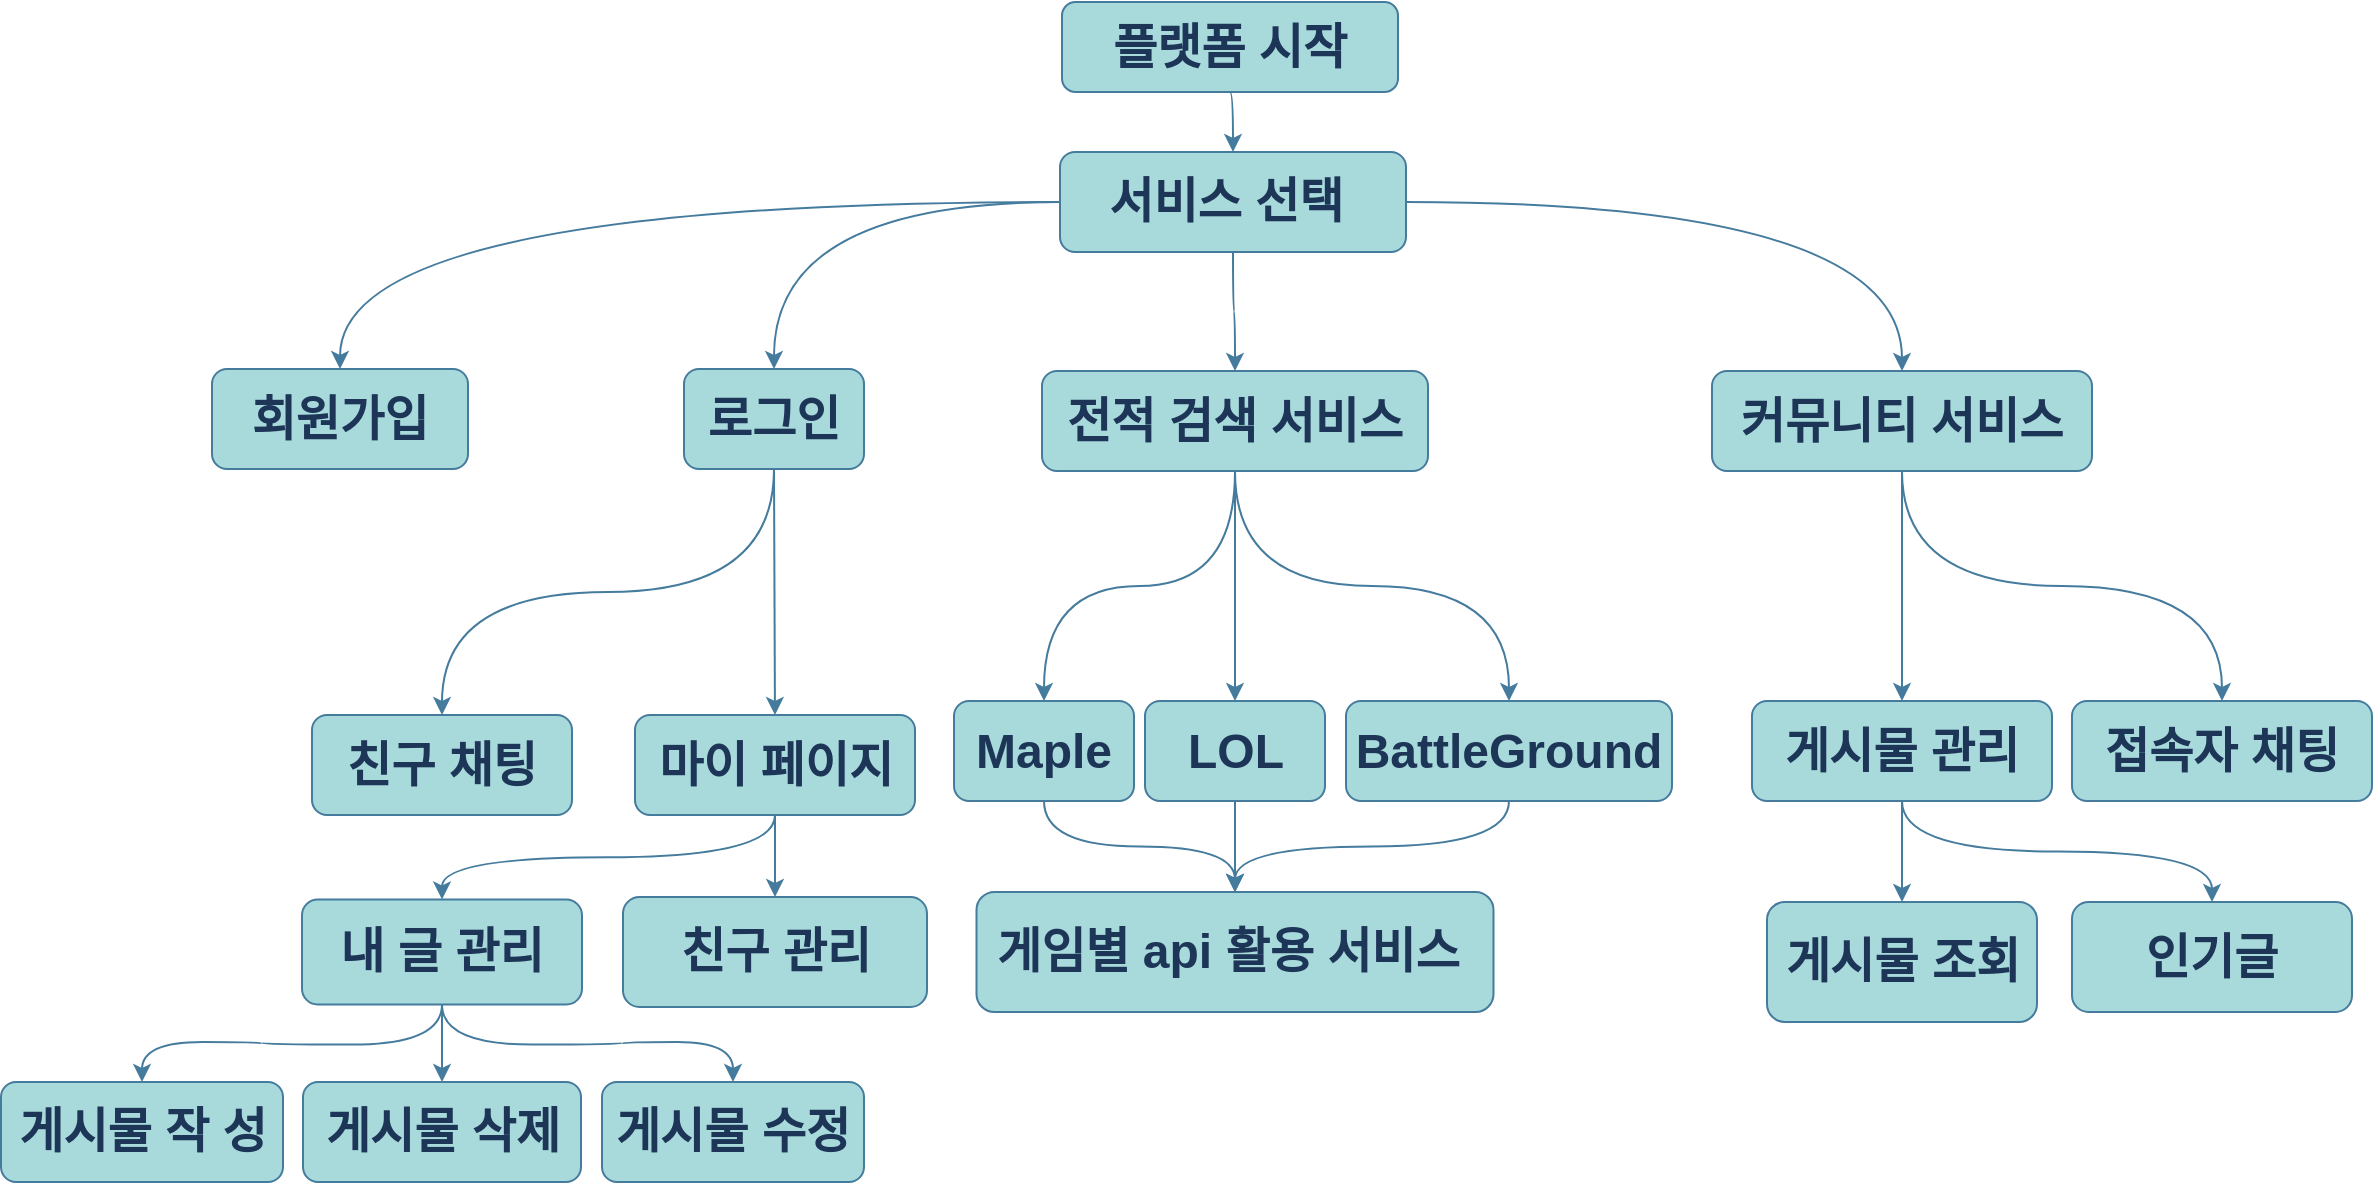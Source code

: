 <mxfile version="14.8.4" type="github">
  <diagram name="Page-1" id="2c0d36ab-eaac-3732-788b-9136903baeff">
    <mxGraphModel dx="1832" dy="1492" grid="0" gridSize="10" guides="0" tooltips="1" connect="1" arrows="1" fold="1" page="1" pageScale="1.5" pageWidth="1169" pageHeight="827" background="#FFFFFF" math="0" shadow="0">
      <root>
        <mxCell id="0" />
        <mxCell id="1" parent="0" />
        <mxCell id="4LDgfZjawk7CEWpmi5JP-204" style="edgeStyle=orthogonalEdgeStyle;orthogonalLoop=1;jettySize=auto;html=1;exitX=0.5;exitY=1;exitDx=0;exitDy=0;entryX=0.5;entryY=0;entryDx=0;entryDy=0;strokeColor=#457B9D;fontColor=#1D3557;labelBackgroundColor=#F1FAEE;curved=1;" parent="1" source="4LDgfZjawk7CEWpmi5JP-123" target="4LDgfZjawk7CEWpmi5JP-130" edge="1">
          <mxGeometry relative="1" as="geometry" />
        </mxCell>
        <mxCell id="4LDgfZjawk7CEWpmi5JP-123" value="&lt;font style=&quot;font-size: 24px&quot;&gt;&lt;b&gt;플랫폼 시작&lt;/b&gt;&lt;/font&gt;" style="whiteSpace=wrap;html=1;fillColor=#A8DADC;strokeColor=#457B9D;fontColor=#1D3557;rounded=1;" parent="1" vertex="1">
          <mxGeometry x="795" y="370" width="168" height="45" as="geometry" />
        </mxCell>
        <mxCell id="4LDgfZjawk7CEWpmi5JP-245" style="edgeStyle=orthogonalEdgeStyle;curved=1;rounded=1;orthogonalLoop=1;jettySize=auto;html=1;exitX=0.5;exitY=1;exitDx=0;exitDy=0;entryX=0.5;entryY=0;entryDx=0;entryDy=0;fontColor=#1D3557;strokeColor=#457B9D;fillColor=#A8DADC;" parent="1" source="4LDgfZjawk7CEWpmi5JP-129" target="4LDgfZjawk7CEWpmi5JP-131" edge="1">
          <mxGeometry relative="1" as="geometry" />
        </mxCell>
        <mxCell id="4LDgfZjawk7CEWpmi5JP-246" style="edgeStyle=orthogonalEdgeStyle;curved=1;rounded=1;orthogonalLoop=1;jettySize=auto;html=1;exitX=0.5;exitY=1;exitDx=0;exitDy=0;entryX=0.5;entryY=0;entryDx=0;entryDy=0;fontColor=#1D3557;strokeColor=#457B9D;fillColor=#A8DADC;" parent="1" source="4LDgfZjawk7CEWpmi5JP-129" target="4LDgfZjawk7CEWpmi5JP-138" edge="1">
          <mxGeometry relative="1" as="geometry" />
        </mxCell>
        <mxCell id="4LDgfZjawk7CEWpmi5JP-129" value="&lt;font style=&quot;font-size: 24px&quot;&gt;&lt;b&gt;로그인&lt;/b&gt;&lt;/font&gt;" style="whiteSpace=wrap;html=1;fillColor=#A8DADC;strokeColor=#457B9D;fontColor=#1D3557;rounded=1;" parent="1" vertex="1">
          <mxGeometry x="606" y="553.5" width="90" height="50" as="geometry" />
        </mxCell>
        <mxCell id="4LDgfZjawk7CEWpmi5JP-203" style="edgeStyle=orthogonalEdgeStyle;orthogonalLoop=1;jettySize=auto;html=1;exitX=0.5;exitY=1;exitDx=0;exitDy=0;entryX=0.5;entryY=0;entryDx=0;entryDy=0;strokeColor=#457B9D;fontColor=#1D3557;labelBackgroundColor=#F1FAEE;curved=1;" parent="1" source="4LDgfZjawk7CEWpmi5JP-130" target="4LDgfZjawk7CEWpmi5JP-153" edge="1">
          <mxGeometry relative="1" as="geometry" />
        </mxCell>
        <mxCell id="4LDgfZjawk7CEWpmi5JP-222" style="edgeStyle=orthogonalEdgeStyle;orthogonalLoop=1;jettySize=auto;html=1;exitX=0;exitY=0.5;exitDx=0;exitDy=0;entryX=0.5;entryY=0;entryDx=0;entryDy=0;strokeColor=#457B9D;fontColor=#1D3557;labelBackgroundColor=#F1FAEE;curved=1;" parent="1" source="4LDgfZjawk7CEWpmi5JP-130" target="4LDgfZjawk7CEWpmi5JP-129" edge="1">
          <mxGeometry relative="1" as="geometry" />
        </mxCell>
        <mxCell id="4LDgfZjawk7CEWpmi5JP-223" style="edgeStyle=orthogonalEdgeStyle;orthogonalLoop=1;jettySize=auto;html=1;exitX=0;exitY=0.5;exitDx=0;exitDy=0;entryX=0.5;entryY=0;entryDx=0;entryDy=0;strokeColor=#457B9D;fontColor=#1D3557;labelBackgroundColor=#F1FAEE;curved=1;" parent="1" source="4LDgfZjawk7CEWpmi5JP-130" target="4LDgfZjawk7CEWpmi5JP-217" edge="1">
          <mxGeometry relative="1" as="geometry" />
        </mxCell>
        <mxCell id="4LDgfZjawk7CEWpmi5JP-224" style="edgeStyle=orthogonalEdgeStyle;orthogonalLoop=1;jettySize=auto;html=1;exitX=1;exitY=0.5;exitDx=0;exitDy=0;entryX=0.5;entryY=0;entryDx=0;entryDy=0;strokeColor=#457B9D;fontColor=#1D3557;labelBackgroundColor=#F1FAEE;curved=1;" parent="1" source="4LDgfZjawk7CEWpmi5JP-130" target="4LDgfZjawk7CEWpmi5JP-152" edge="1">
          <mxGeometry relative="1" as="geometry" />
        </mxCell>
        <mxCell id="4LDgfZjawk7CEWpmi5JP-130" value="&lt;b&gt;&lt;font style=&quot;font-size: 24px&quot;&gt;서비스 선택&amp;nbsp;&lt;/font&gt;&lt;/b&gt;" style="whiteSpace=wrap;html=1;fillColor=#A8DADC;strokeColor=#457B9D;fontColor=#1D3557;rounded=1;" parent="1" vertex="1">
          <mxGeometry x="794" y="445" width="173" height="50" as="geometry" />
        </mxCell>
        <mxCell id="4LDgfZjawk7CEWpmi5JP-142" style="edgeStyle=orthogonalEdgeStyle;orthogonalLoop=1;jettySize=auto;html=1;exitX=0.5;exitY=1;exitDx=0;exitDy=0;entryX=0.5;entryY=0;entryDx=0;entryDy=0;strokeColor=#457B9D;fontColor=#1D3557;labelBackgroundColor=#F1FAEE;curved=1;" parent="1" source="4LDgfZjawk7CEWpmi5JP-131" target="4LDgfZjawk7CEWpmi5JP-135" edge="1">
          <mxGeometry relative="1" as="geometry" />
        </mxCell>
        <mxCell id="4LDgfZjawk7CEWpmi5JP-196" style="edgeStyle=orthogonalEdgeStyle;orthogonalLoop=1;jettySize=auto;html=1;exitX=0.5;exitY=1;exitDx=0;exitDy=0;strokeColor=#457B9D;fontColor=#1D3557;labelBackgroundColor=#F1FAEE;curved=1;" parent="1" source="4LDgfZjawk7CEWpmi5JP-131" target="4LDgfZjawk7CEWpmi5JP-145" edge="1">
          <mxGeometry relative="1" as="geometry" />
        </mxCell>
        <mxCell id="4LDgfZjawk7CEWpmi5JP-131" value="&lt;font style=&quot;font-size: 24px&quot;&gt;&lt;b&gt;마이 페이지&lt;/b&gt;&lt;/font&gt;" style="whiteSpace=wrap;html=1;fillColor=#A8DADC;strokeColor=#457B9D;fontColor=#1D3557;rounded=1;" parent="1" vertex="1">
          <mxGeometry x="581.5" y="726.5" width="140" height="50" as="geometry" />
        </mxCell>
        <mxCell id="4LDgfZjawk7CEWpmi5JP-135" value="&lt;b&gt;&lt;font style=&quot;font-size: 24px&quot;&gt;친구 관리&lt;/font&gt;&lt;/b&gt;" style="whiteSpace=wrap;html=1;fillColor=#A8DADC;strokeColor=#457B9D;fontColor=#1D3557;rounded=1;" parent="1" vertex="1">
          <mxGeometry x="575.5" y="817.5" width="152" height="55" as="geometry" />
        </mxCell>
        <mxCell id="4LDgfZjawk7CEWpmi5JP-138" value="&lt;b&gt;&lt;font style=&quot;font-size: 24px&quot;&gt;친구 채팅&lt;/font&gt;&lt;/b&gt;" style="whiteSpace=wrap;html=1;fillColor=#A8DADC;strokeColor=#457B9D;fontColor=#1D3557;rounded=1;" parent="1" vertex="1">
          <mxGeometry x="420" y="726.5" width="130" height="50" as="geometry" />
        </mxCell>
        <mxCell id="4LDgfZjawk7CEWpmi5JP-227" style="edgeStyle=orthogonalEdgeStyle;orthogonalLoop=1;jettySize=auto;html=1;exitX=0.5;exitY=1;exitDx=0;exitDy=0;entryX=0.5;entryY=0;entryDx=0;entryDy=0;strokeColor=#457B9D;fontColor=#1D3557;labelBackgroundColor=#F1FAEE;curved=1;" parent="1" source="4LDgfZjawk7CEWpmi5JP-145" target="4LDgfZjawk7CEWpmi5JP-179" edge="1">
          <mxGeometry relative="1" as="geometry" />
        </mxCell>
        <mxCell id="4LDgfZjawk7CEWpmi5JP-228" style="edgeStyle=orthogonalEdgeStyle;orthogonalLoop=1;jettySize=auto;html=1;exitX=0.5;exitY=1;exitDx=0;exitDy=0;entryX=0.5;entryY=0;entryDx=0;entryDy=0;strokeColor=#457B9D;fontColor=#1D3557;labelBackgroundColor=#F1FAEE;curved=1;" parent="1" source="4LDgfZjawk7CEWpmi5JP-145" target="4LDgfZjawk7CEWpmi5JP-178" edge="1">
          <mxGeometry relative="1" as="geometry" />
        </mxCell>
        <mxCell id="4LDgfZjawk7CEWpmi5JP-229" style="edgeStyle=orthogonalEdgeStyle;orthogonalLoop=1;jettySize=auto;html=1;exitX=0.5;exitY=1;exitDx=0;exitDy=0;entryX=0.5;entryY=0;entryDx=0;entryDy=0;strokeColor=#457B9D;fontColor=#1D3557;labelBackgroundColor=#F1FAEE;curved=1;" parent="1" source="4LDgfZjawk7CEWpmi5JP-145" target="4LDgfZjawk7CEWpmi5JP-180" edge="1">
          <mxGeometry relative="1" as="geometry" />
        </mxCell>
        <mxCell id="4LDgfZjawk7CEWpmi5JP-145" value="&lt;b&gt;&lt;font style=&quot;font-size: 24px&quot;&gt;내 글 관리&lt;/font&gt;&lt;/b&gt;" style="whiteSpace=wrap;html=1;fillColor=#A8DADC;strokeColor=#457B9D;fontColor=#1D3557;rounded=1;" parent="1" vertex="1">
          <mxGeometry x="415" y="818.75" width="140" height="52.5" as="geometry" />
        </mxCell>
        <mxCell id="4LDgfZjawk7CEWpmi5JP-209" style="edgeStyle=orthogonalEdgeStyle;orthogonalLoop=1;jettySize=auto;html=1;exitX=0.5;exitY=1;exitDx=0;exitDy=0;entryX=0.5;entryY=0;entryDx=0;entryDy=0;strokeColor=#457B9D;fontColor=#1D3557;labelBackgroundColor=#F1FAEE;curved=1;" parent="1" source="4LDgfZjawk7CEWpmi5JP-152" target="4LDgfZjawk7CEWpmi5JP-167" edge="1">
          <mxGeometry relative="1" as="geometry" />
        </mxCell>
        <mxCell id="4LDgfZjawk7CEWpmi5JP-240" style="edgeStyle=orthogonalEdgeStyle;orthogonalLoop=1;jettySize=auto;html=1;exitX=0.5;exitY=1;exitDx=0;exitDy=0;entryX=0.5;entryY=0;entryDx=0;entryDy=0;strokeColor=#457B9D;fontColor=#1D3557;labelBackgroundColor=#F1FAEE;curved=1;" parent="1" source="4LDgfZjawk7CEWpmi5JP-152" target="4LDgfZjawk7CEWpmi5JP-239" edge="1">
          <mxGeometry relative="1" as="geometry" />
        </mxCell>
        <mxCell id="4LDgfZjawk7CEWpmi5JP-152" value="&lt;font style=&quot;font-size: 24px&quot;&gt;&lt;b&gt;커뮤니티 서비스&lt;/b&gt;&lt;/font&gt;" style="whiteSpace=wrap;html=1;fillColor=#A8DADC;strokeColor=#457B9D;fontColor=#1D3557;rounded=1;" parent="1" vertex="1">
          <mxGeometry x="1120" y="554.5" width="190" height="50" as="geometry" />
        </mxCell>
        <mxCell id="4LDgfZjawk7CEWpmi5JP-158" style="edgeStyle=orthogonalEdgeStyle;orthogonalLoop=1;jettySize=auto;html=1;exitX=0.5;exitY=1;exitDx=0;exitDy=0;entryX=0.5;entryY=0;entryDx=0;entryDy=0;strokeColor=#457B9D;fontColor=#1D3557;labelBackgroundColor=#F1FAEE;curved=1;" parent="1" source="4LDgfZjawk7CEWpmi5JP-153" target="4LDgfZjawk7CEWpmi5JP-156" edge="1">
          <mxGeometry relative="1" as="geometry" />
        </mxCell>
        <mxCell id="4LDgfZjawk7CEWpmi5JP-191" style="edgeStyle=orthogonalEdgeStyle;orthogonalLoop=1;jettySize=auto;html=1;exitX=0.5;exitY=1;exitDx=0;exitDy=0;entryX=0.5;entryY=0;entryDx=0;entryDy=0;strokeColor=#457B9D;fontColor=#1D3557;labelBackgroundColor=#F1FAEE;curved=1;" parent="1" source="4LDgfZjawk7CEWpmi5JP-153" target="4LDgfZjawk7CEWpmi5JP-154" edge="1">
          <mxGeometry relative="1" as="geometry" />
        </mxCell>
        <mxCell id="4LDgfZjawk7CEWpmi5JP-192" style="edgeStyle=orthogonalEdgeStyle;orthogonalLoop=1;jettySize=auto;html=1;exitX=0.5;exitY=1;exitDx=0;exitDy=0;strokeColor=#457B9D;fontColor=#1D3557;labelBackgroundColor=#F1FAEE;curved=1;" parent="1" source="4LDgfZjawk7CEWpmi5JP-153" target="4LDgfZjawk7CEWpmi5JP-155" edge="1">
          <mxGeometry relative="1" as="geometry" />
        </mxCell>
        <mxCell id="4LDgfZjawk7CEWpmi5JP-153" value="&lt;font style=&quot;font-size: 24px&quot;&gt;&lt;b&gt;전적 검색 서비스&lt;/b&gt;&lt;/font&gt;" style="whiteSpace=wrap;html=1;fillColor=#A8DADC;strokeColor=#457B9D;fontColor=#1D3557;rounded=1;" parent="1" vertex="1">
          <mxGeometry x="785" y="554.5" width="193" height="50" as="geometry" />
        </mxCell>
        <mxCell id="4LDgfZjawk7CEWpmi5JP-249" style="edgeStyle=orthogonalEdgeStyle;curved=1;rounded=1;orthogonalLoop=1;jettySize=auto;html=1;exitX=0.5;exitY=1;exitDx=0;exitDy=0;entryX=0.5;entryY=0;entryDx=0;entryDy=0;fontColor=#1D3557;strokeColor=#457B9D;fillColor=#A8DADC;" parent="1" source="4LDgfZjawk7CEWpmi5JP-154" target="4LDgfZjawk7CEWpmi5JP-241" edge="1">
          <mxGeometry relative="1" as="geometry" />
        </mxCell>
        <mxCell id="4LDgfZjawk7CEWpmi5JP-154" value="&lt;b&gt;&lt;font style=&quot;font-size: 24px&quot;&gt;Maple&lt;/font&gt;&lt;/b&gt;" style="whiteSpace=wrap;html=1;fillColor=#A8DADC;strokeColor=#457B9D;fontColor=#1D3557;rounded=1;" parent="1" vertex="1">
          <mxGeometry x="741" y="719.5" width="90" height="50" as="geometry" />
        </mxCell>
        <mxCell id="4LDgfZjawk7CEWpmi5JP-248" style="edgeStyle=orthogonalEdgeStyle;curved=1;rounded=1;orthogonalLoop=1;jettySize=auto;html=1;exitX=0.5;exitY=1;exitDx=0;exitDy=0;entryX=0.5;entryY=0;entryDx=0;entryDy=0;fontColor=#1D3557;strokeColor=#457B9D;fillColor=#A8DADC;" parent="1" source="4LDgfZjawk7CEWpmi5JP-155" target="4LDgfZjawk7CEWpmi5JP-241" edge="1">
          <mxGeometry relative="1" as="geometry" />
        </mxCell>
        <mxCell id="4LDgfZjawk7CEWpmi5JP-155" value="&lt;b&gt;&lt;font style=&quot;font-size: 24px&quot;&gt;BattleGround&lt;/font&gt;&lt;/b&gt;" style="whiteSpace=wrap;html=1;fillColor=#A8DADC;strokeColor=#457B9D;fontColor=#1D3557;rounded=1;" parent="1" vertex="1">
          <mxGeometry x="937" y="719.5" width="163" height="50" as="geometry" />
        </mxCell>
        <mxCell id="4LDgfZjawk7CEWpmi5JP-247" style="edgeStyle=orthogonalEdgeStyle;curved=1;rounded=1;orthogonalLoop=1;jettySize=auto;html=1;entryX=0.5;entryY=0;entryDx=0;entryDy=0;fontColor=#1D3557;strokeColor=#457B9D;fillColor=#A8DADC;" parent="1" source="4LDgfZjawk7CEWpmi5JP-156" target="4LDgfZjawk7CEWpmi5JP-241" edge="1">
          <mxGeometry relative="1" as="geometry" />
        </mxCell>
        <mxCell id="4LDgfZjawk7CEWpmi5JP-156" value="&lt;b&gt;&lt;font style=&quot;font-size: 24px&quot;&gt;LOL&lt;/font&gt;&lt;/b&gt;" style="whiteSpace=wrap;html=1;fillColor=#A8DADC;strokeColor=#457B9D;fontColor=#1D3557;rounded=1;" parent="1" vertex="1">
          <mxGeometry x="836.5" y="719.5" width="90" height="50" as="geometry" />
        </mxCell>
        <mxCell id="4LDgfZjawk7CEWpmi5JP-166" value="&lt;b&gt;&lt;font style=&quot;font-size: 24px&quot;&gt;인기글&lt;/font&gt;&lt;/b&gt;" style="whiteSpace=wrap;html=1;fillColor=#A8DADC;strokeColor=#457B9D;fontColor=#1D3557;rounded=1;" parent="1" vertex="1">
          <mxGeometry x="1300" y="820" width="140" height="55" as="geometry" />
        </mxCell>
        <mxCell id="4LDgfZjawk7CEWpmi5JP-230" style="edgeStyle=orthogonalEdgeStyle;orthogonalLoop=1;jettySize=auto;html=1;exitX=0.5;exitY=1;exitDx=0;exitDy=0;strokeColor=#457B9D;fontColor=#1D3557;labelBackgroundColor=#F1FAEE;curved=1;" parent="1" source="4LDgfZjawk7CEWpmi5JP-167" target="4LDgfZjawk7CEWpmi5JP-177" edge="1">
          <mxGeometry relative="1" as="geometry" />
        </mxCell>
        <mxCell id="4LDgfZjawk7CEWpmi5JP-231" style="edgeStyle=orthogonalEdgeStyle;orthogonalLoop=1;jettySize=auto;html=1;exitX=0.5;exitY=1;exitDx=0;exitDy=0;entryX=0.5;entryY=0;entryDx=0;entryDy=0;strokeColor=#457B9D;fontColor=#1D3557;labelBackgroundColor=#F1FAEE;curved=1;" parent="1" source="4LDgfZjawk7CEWpmi5JP-167" target="4LDgfZjawk7CEWpmi5JP-166" edge="1">
          <mxGeometry relative="1" as="geometry" />
        </mxCell>
        <mxCell id="4LDgfZjawk7CEWpmi5JP-167" value="&lt;b&gt;&lt;font style=&quot;font-size: 24px&quot;&gt;게시물 관리&lt;/font&gt;&lt;/b&gt;" style="whiteSpace=wrap;html=1;fillColor=#A8DADC;strokeColor=#457B9D;fontColor=#1D3557;rounded=1;" parent="1" vertex="1">
          <mxGeometry x="1140" y="719.5" width="150" height="50" as="geometry" />
        </mxCell>
        <mxCell id="4LDgfZjawk7CEWpmi5JP-177" value="&lt;b&gt;&lt;font style=&quot;font-size: 24px&quot;&gt;게시물 조회&lt;/font&gt;&lt;/b&gt;" style="whiteSpace=wrap;html=1;fillColor=#A8DADC;strokeColor=#457B9D;fontColor=#1D3557;rounded=1;" parent="1" vertex="1">
          <mxGeometry x="1147.5" y="820" width="135" height="60" as="geometry" />
        </mxCell>
        <mxCell id="4LDgfZjawk7CEWpmi5JP-178" value="&lt;b&gt;&lt;font style=&quot;font-size: 24px&quot;&gt;게시물 수정&lt;/font&gt;&lt;/b&gt;" style="whiteSpace=wrap;html=1;fillColor=#A8DADC;strokeColor=#457B9D;fontColor=#1D3557;rounded=1;" parent="1" vertex="1">
          <mxGeometry x="565" y="910" width="131" height="50" as="geometry" />
        </mxCell>
        <mxCell id="4LDgfZjawk7CEWpmi5JP-179" value="&lt;font style=&quot;font-size: 24px&quot;&gt;&lt;b&gt;게시물 삭제&lt;/b&gt;&lt;/font&gt;" style="whiteSpace=wrap;html=1;fillColor=#A8DADC;strokeColor=#457B9D;fontColor=#1D3557;rounded=1;" parent="1" vertex="1">
          <mxGeometry x="415.5" y="910" width="139" height="50" as="geometry" />
        </mxCell>
        <mxCell id="4LDgfZjawk7CEWpmi5JP-180" value="&lt;b&gt;&lt;font style=&quot;font-size: 24px&quot;&gt;게시물 작&lt;span style=&quot;white-space: pre&quot;&gt; &lt;/span&gt;성&lt;/font&gt;&lt;/b&gt;" style="whiteSpace=wrap;html=1;fillColor=#A8DADC;strokeColor=#457B9D;fontColor=#1D3557;rounded=1;" parent="1" vertex="1">
          <mxGeometry x="264.5" y="910" width="141" height="50" as="geometry" />
        </mxCell>
        <mxCell id="4LDgfZjawk7CEWpmi5JP-217" value="&lt;font style=&quot;font-size: 24px&quot;&gt;&lt;b&gt;회원가입&lt;/b&gt;&lt;/font&gt;" style="whiteSpace=wrap;html=1;fillColor=#A8DADC;strokeColor=#457B9D;fontColor=#1D3557;rounded=1;" parent="1" vertex="1">
          <mxGeometry x="370" y="553.5" width="128" height="50" as="geometry" />
        </mxCell>
        <mxCell id="4LDgfZjawk7CEWpmi5JP-239" value="&lt;b&gt;&lt;font style=&quot;font-size: 24px&quot;&gt;접속자 채팅&lt;/font&gt;&lt;/b&gt;" style="whiteSpace=wrap;html=1;fillColor=#A8DADC;strokeColor=#457B9D;fontColor=#1D3557;rounded=1;" parent="1" vertex="1">
          <mxGeometry x="1300" y="719.5" width="150" height="50" as="geometry" />
        </mxCell>
        <mxCell id="4LDgfZjawk7CEWpmi5JP-241" value="&lt;b&gt;&lt;font style=&quot;font-size: 24px&quot;&gt;게임별 api 활용 서비스&amp;nbsp;&lt;/font&gt;&lt;/b&gt;" style="whiteSpace=wrap;html=1;fillColor=#A8DADC;strokeColor=#457B9D;fontColor=#1D3557;rounded=1;" parent="1" vertex="1">
          <mxGeometry x="752.25" y="815" width="258.5" height="60" as="geometry" />
        </mxCell>
      </root>
    </mxGraphModel>
  </diagram>
</mxfile>
